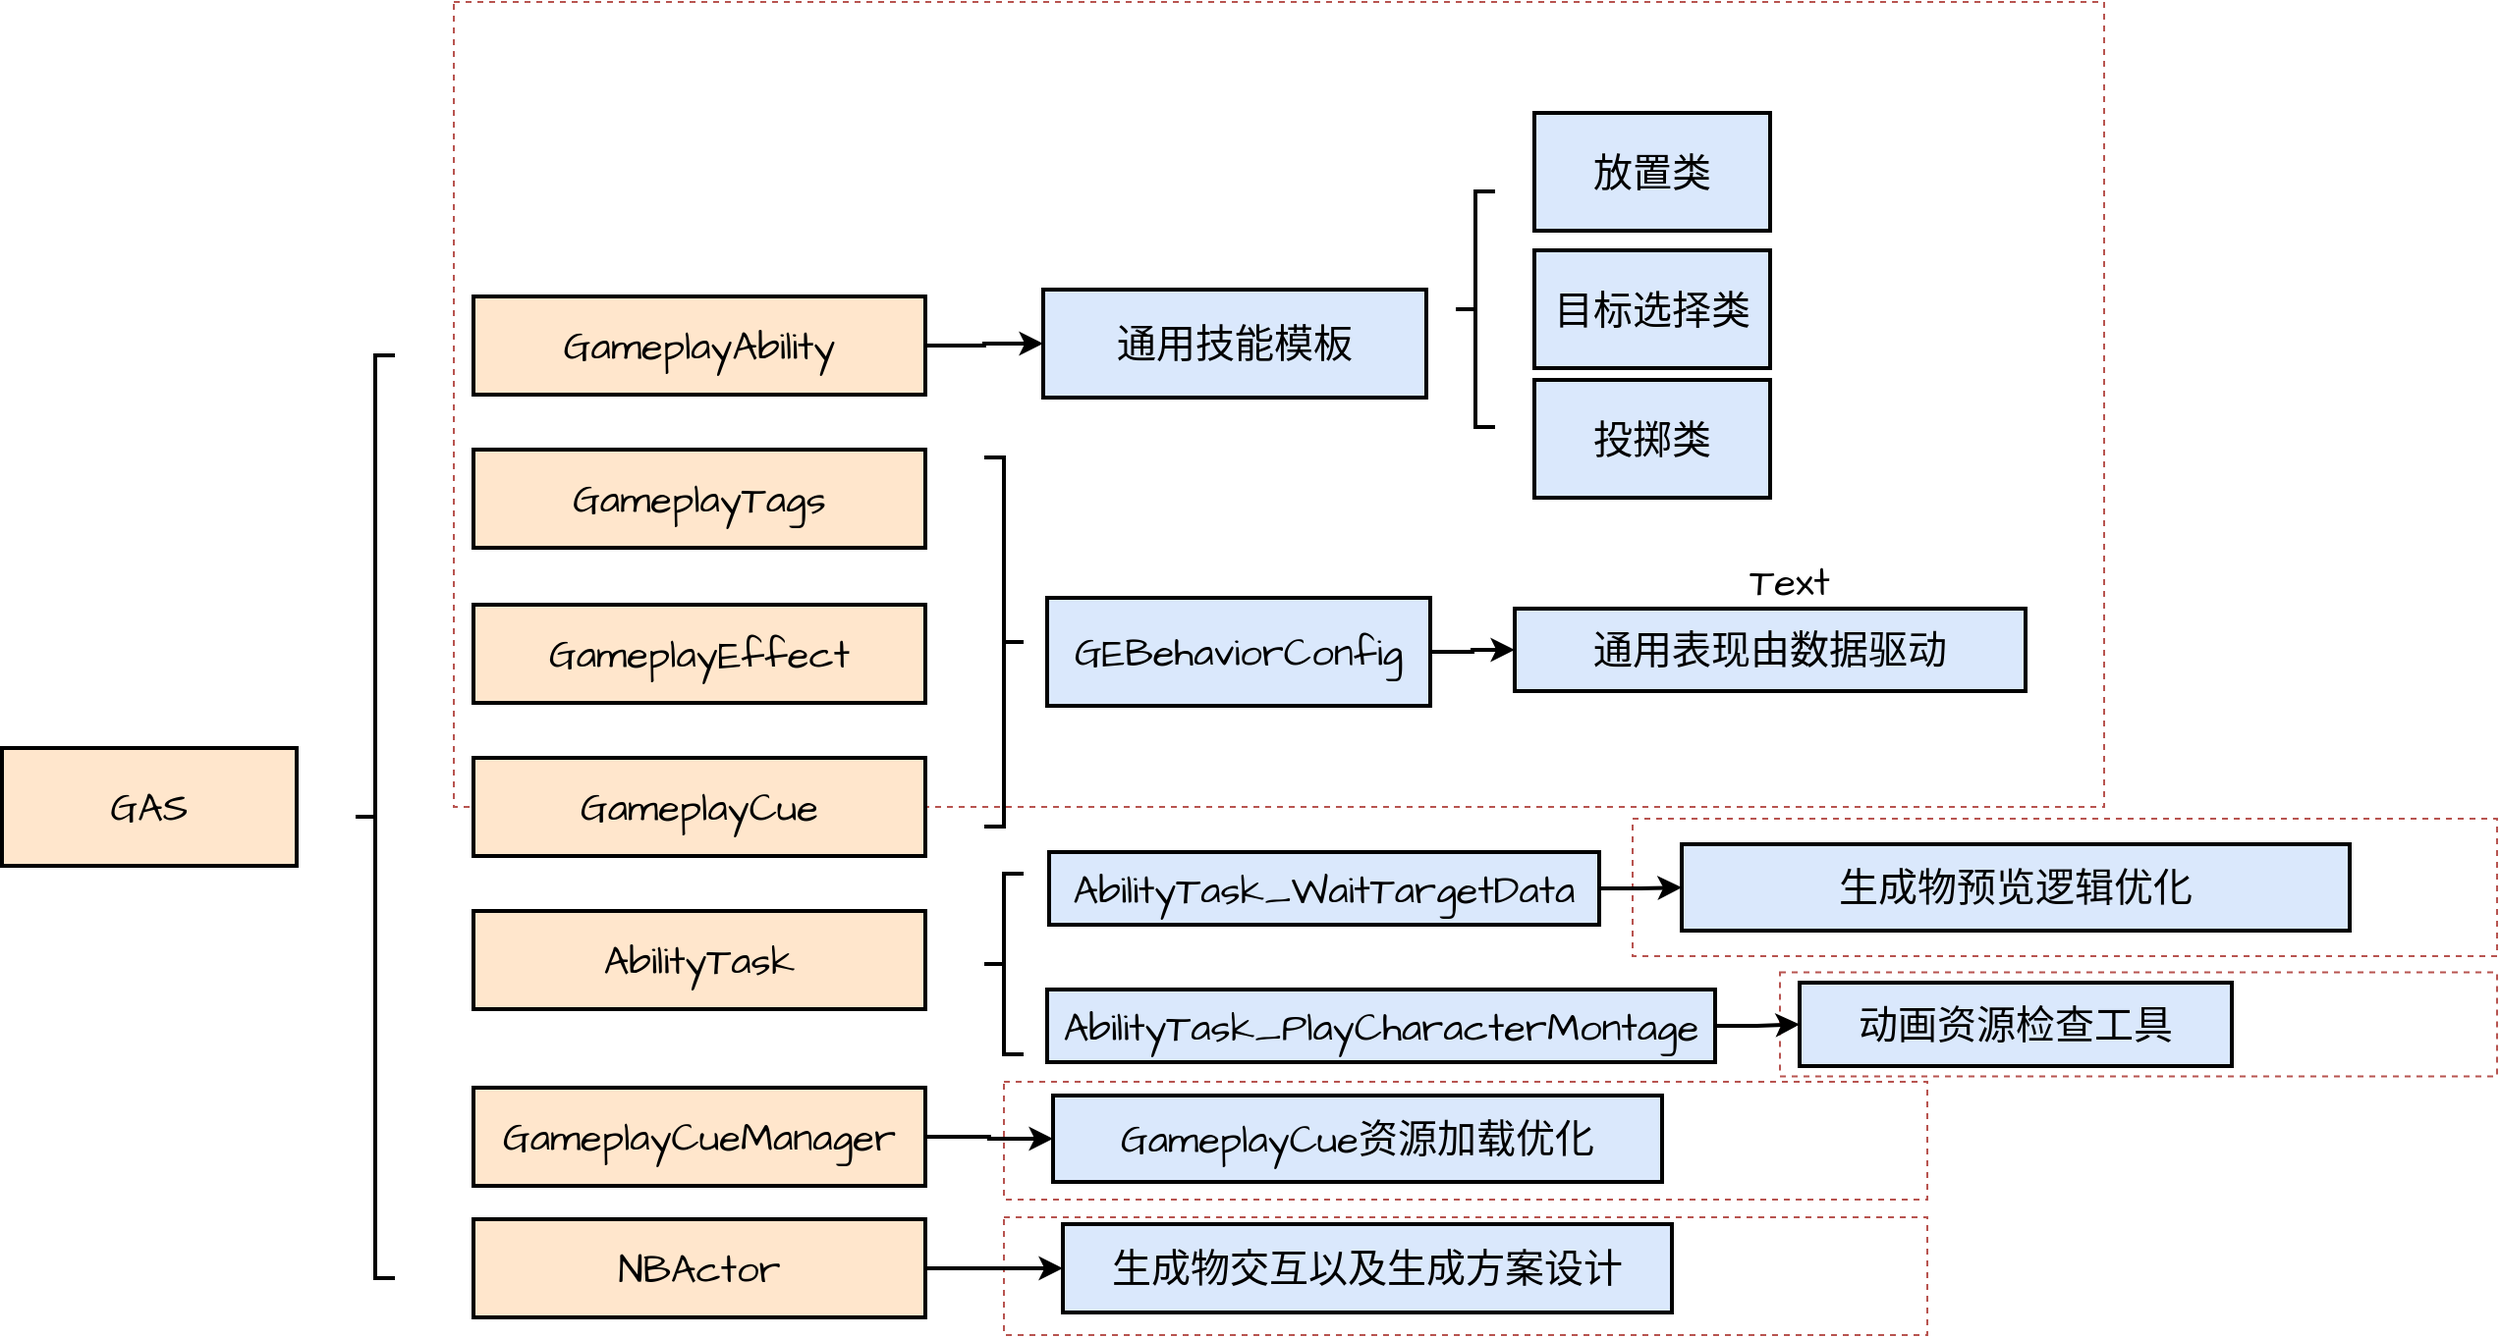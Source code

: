 <mxfile version="20.8.13" type="github">
  <diagram id="C5RBs43oDa-KdzZeNtuy" name="Page-1">
    <mxGraphModel dx="2049" dy="1011" grid="1" gridSize="10" guides="1" tooltips="1" connect="1" arrows="1" fold="1" page="1" pageScale="1" pageWidth="827" pageHeight="1169" math="0" shadow="0">
      <root>
        <mxCell id="WIyWlLk6GJQsqaUBKTNV-0" />
        <mxCell id="WIyWlLk6GJQsqaUBKTNV-1" parent="WIyWlLk6GJQsqaUBKTNV-0" />
        <mxCell id="x3PEgahTLWuq9RQQ5jx8-56" value="" style="verticalLabelPosition=bottom;verticalAlign=top;html=1;shape=mxgraph.basic.rect;fillColor2=none;strokeWidth=1;size=21;indent=5;sketch=0;hachureGap=4;jiggle=2;curveFitting=1;strokeColor=#b85450;fontFamily=Architects Daughter;fontSource=https%3A%2F%2Ffonts.googleapis.com%2Fcss%3Ffamily%3DArchitects%2BDaughter;fontSize=20;dashed=1;fillColor=#FFFFFF;" vertex="1" parent="WIyWlLk6GJQsqaUBKTNV-1">
          <mxGeometry x="925" y="644.25" width="365" height="53" as="geometry" />
        </mxCell>
        <mxCell id="x3PEgahTLWuq9RQQ5jx8-55" value="" style="verticalLabelPosition=bottom;verticalAlign=top;html=1;shape=mxgraph.basic.rect;fillColor2=none;strokeWidth=1;size=21;indent=5;sketch=0;hachureGap=4;jiggle=2;curveFitting=1;strokeColor=#b85450;fontFamily=Architects Daughter;fontSource=https%3A%2F%2Ffonts.googleapis.com%2Fcss%3Ffamily%3DArchitects%2BDaughter;fontSize=20;dashed=1;fillColor=#FFFFFF;" vertex="1" parent="WIyWlLk6GJQsqaUBKTNV-1">
          <mxGeometry x="530" y="769" width="470" height="60" as="geometry" />
        </mxCell>
        <mxCell id="x3PEgahTLWuq9RQQ5jx8-54" value="" style="verticalLabelPosition=bottom;verticalAlign=top;html=1;shape=mxgraph.basic.rect;fillColor2=none;strokeWidth=1;size=21;indent=5;sketch=0;hachureGap=4;jiggle=2;curveFitting=1;strokeColor=#b85450;fontFamily=Architects Daughter;fontSource=https%3A%2F%2Ffonts.googleapis.com%2Fcss%3Ffamily%3DArchitects%2BDaughter;fontSize=20;dashed=1;fillColor=#FFFFFF;" vertex="1" parent="WIyWlLk6GJQsqaUBKTNV-1">
          <mxGeometry x="530" y="700" width="470" height="60" as="geometry" />
        </mxCell>
        <mxCell id="x3PEgahTLWuq9RQQ5jx8-53" value="" style="verticalLabelPosition=bottom;verticalAlign=top;html=1;shape=mxgraph.basic.rect;fillColor2=none;strokeWidth=1;size=21;indent=5;sketch=0;hachureGap=4;jiggle=2;curveFitting=1;strokeColor=#b85450;fontFamily=Architects Daughter;fontSource=https%3A%2F%2Ffonts.googleapis.com%2Fcss%3Ffamily%3DArchitects%2BDaughter;fontSize=20;dashed=1;fillColor=#FFFFFF;" vertex="1" parent="WIyWlLk6GJQsqaUBKTNV-1">
          <mxGeometry x="850" y="566" width="440" height="70" as="geometry" />
        </mxCell>
        <mxCell id="x3PEgahTLWuq9RQQ5jx8-51" value="" style="verticalLabelPosition=bottom;verticalAlign=top;html=1;shape=mxgraph.basic.rect;fillColor2=none;strokeWidth=1;size=21;indent=5;sketch=0;hachureGap=4;jiggle=2;curveFitting=1;strokeColor=#b85450;fontFamily=Architects Daughter;fontSource=https%3A%2F%2Ffonts.googleapis.com%2Fcss%3Ffamily%3DArchitects%2BDaughter;fontSize=20;dashed=1;fillColor=#FFFFFF;" vertex="1" parent="WIyWlLk6GJQsqaUBKTNV-1">
          <mxGeometry x="250" y="150" width="840" height="410" as="geometry" />
        </mxCell>
        <mxCell id="x3PEgahTLWuq9RQQ5jx8-1" value="" style="shape=curlyBracket;whiteSpace=wrap;html=1;rounded=0;labelPosition=left;verticalLabelPosition=middle;align=right;verticalAlign=middle;sketch=0;hachureGap=4;jiggle=2;curveFitting=1;fontFamily=Architects Daughter;fontSource=https%3A%2F%2Ffonts.googleapis.com%2Fcss%3Ffamily%3DArchitects%2BDaughter;fontSize=20;strokeWidth=2;" vertex="1" parent="WIyWlLk6GJQsqaUBKTNV-1">
          <mxGeometry x="200" y="330" width="20" height="470" as="geometry" />
        </mxCell>
        <mxCell id="x3PEgahTLWuq9RQQ5jx8-2" value="GAS" style="whiteSpace=wrap;html=1;fontSize=20;fontFamily=Architects Daughter;align=center;rounded=0;sketch=0;hachureGap=4;jiggle=2;curveFitting=1;fontSource=https%3A%2F%2Ffonts.googleapis.com%2Fcss%3Ffamily%3DArchitects%2BDaughter;fillColor=#ffe6cc;strokeColor=#000000;strokeWidth=2;" vertex="1" parent="WIyWlLk6GJQsqaUBKTNV-1">
          <mxGeometry x="20" y="530" width="150" height="60" as="geometry" />
        </mxCell>
        <mxCell id="x3PEgahTLWuq9RQQ5jx8-14" value="" style="edgeStyle=orthogonalEdgeStyle;rounded=0;hachureGap=4;orthogonalLoop=1;jettySize=auto;html=1;fontFamily=Architects Daughter;fontSource=https%3A%2F%2Ffonts.googleapis.com%2Fcss%3Ffamily%3DArchitects%2BDaughter;fontSize=16;strokeWidth=2;" edge="1" parent="WIyWlLk6GJQsqaUBKTNV-1" source="x3PEgahTLWuq9RQQ5jx8-3" target="x3PEgahTLWuq9RQQ5jx8-13">
          <mxGeometry relative="1" as="geometry" />
        </mxCell>
        <mxCell id="x3PEgahTLWuq9RQQ5jx8-3" value="GameplayAbility" style="whiteSpace=wrap;html=1;fontSize=20;fontFamily=Architects Daughter;align=center;rounded=0;sketch=0;hachureGap=4;jiggle=2;curveFitting=1;fontSource=https%3A%2F%2Ffonts.googleapis.com%2Fcss%3Ffamily%3DArchitects%2BDaughter;fillColor=#ffe6cc;strokeColor=#000000;strokeWidth=2;" vertex="1" parent="WIyWlLk6GJQsqaUBKTNV-1">
          <mxGeometry x="260" y="300" width="230" height="50" as="geometry" />
        </mxCell>
        <mxCell id="x3PEgahTLWuq9RQQ5jx8-4" value="AbilityTask" style="whiteSpace=wrap;html=1;fontSize=20;fontFamily=Architects Daughter;align=center;rounded=0;sketch=0;hachureGap=4;jiggle=2;curveFitting=1;fontSource=https%3A%2F%2Ffonts.googleapis.com%2Fcss%3Ffamily%3DArchitects%2BDaughter;fillColor=#ffe6cc;strokeColor=#000000;strokeWidth=2;" vertex="1" parent="WIyWlLk6GJQsqaUBKTNV-1">
          <mxGeometry x="260" y="613" width="230" height="50" as="geometry" />
        </mxCell>
        <mxCell id="x3PEgahTLWuq9RQQ5jx8-6" value="GameplayTags" style="whiteSpace=wrap;html=1;fontSize=20;fontFamily=Architects Daughter;align=center;rounded=0;sketch=0;hachureGap=4;jiggle=2;curveFitting=1;fontSource=https%3A%2F%2Ffonts.googleapis.com%2Fcss%3Ffamily%3DArchitects%2BDaughter;fillColor=#ffe6cc;strokeColor=#000000;strokeWidth=2;" vertex="1" parent="WIyWlLk6GJQsqaUBKTNV-1">
          <mxGeometry x="260" y="378" width="230" height="50" as="geometry" />
        </mxCell>
        <mxCell id="x3PEgahTLWuq9RQQ5jx8-9" value="GameplayEffect" style="whiteSpace=wrap;html=1;fontSize=20;fontFamily=Architects Daughter;align=center;rounded=0;sketch=0;hachureGap=4;jiggle=2;curveFitting=1;fontSource=https%3A%2F%2Ffonts.googleapis.com%2Fcss%3Ffamily%3DArchitects%2BDaughter;fillColor=#ffe6cc;strokeColor=#000000;strokeWidth=2;" vertex="1" parent="WIyWlLk6GJQsqaUBKTNV-1">
          <mxGeometry x="260" y="457" width="230" height="50" as="geometry" />
        </mxCell>
        <mxCell id="x3PEgahTLWuq9RQQ5jx8-10" value="GameplayCue" style="whiteSpace=wrap;html=1;fontSize=20;fontFamily=Architects Daughter;align=center;rounded=0;sketch=0;hachureGap=4;jiggle=2;curveFitting=1;fontSource=https%3A%2F%2Ffonts.googleapis.com%2Fcss%3Ffamily%3DArchitects%2BDaughter;fillColor=#ffe6cc;strokeColor=#000000;strokeWidth=2;" vertex="1" parent="WIyWlLk6GJQsqaUBKTNV-1">
          <mxGeometry x="260" y="535" width="230" height="50" as="geometry" />
        </mxCell>
        <mxCell id="x3PEgahTLWuq9RQQ5jx8-49" style="edgeStyle=orthogonalEdgeStyle;rounded=0;sketch=0;hachureGap=4;jiggle=2;curveFitting=1;orthogonalLoop=1;jettySize=auto;html=1;exitX=1;exitY=0.5;exitDx=0;exitDy=0;entryX=0;entryY=0.5;entryDx=0;entryDy=0;fontFamily=Architects Daughter;fontSource=https%3A%2F%2Ffonts.googleapis.com%2Fcss%3Ffamily%3DArchitects%2BDaughter;fontSize=16;strokeWidth=2;" edge="1" parent="WIyWlLk6GJQsqaUBKTNV-1" source="x3PEgahTLWuq9RQQ5jx8-11" target="x3PEgahTLWuq9RQQ5jx8-43">
          <mxGeometry relative="1" as="geometry" />
        </mxCell>
        <mxCell id="x3PEgahTLWuq9RQQ5jx8-11" value="GameplayCueManager" style="whiteSpace=wrap;html=1;fontSize=20;fontFamily=Architects Daughter;align=center;rounded=0;sketch=0;hachureGap=4;jiggle=2;curveFitting=1;fontSource=https%3A%2F%2Ffonts.googleapis.com%2Fcss%3Ffamily%3DArchitects%2BDaughter;fillColor=#ffe6cc;strokeColor=#000000;strokeWidth=2;" vertex="1" parent="WIyWlLk6GJQsqaUBKTNV-1">
          <mxGeometry x="260" y="703" width="230" height="50" as="geometry" />
        </mxCell>
        <mxCell id="x3PEgahTLWuq9RQQ5jx8-46" style="edgeStyle=orthogonalEdgeStyle;rounded=0;sketch=0;hachureGap=4;jiggle=2;curveFitting=1;orthogonalLoop=1;jettySize=auto;html=1;exitX=1;exitY=0.5;exitDx=0;exitDy=0;entryX=0;entryY=0.5;entryDx=0;entryDy=0;fontFamily=Architects Daughter;fontSource=https%3A%2F%2Ffonts.googleapis.com%2Fcss%3Ffamily%3DArchitects%2BDaughter;fontSize=16;strokeWidth=2;" edge="1" parent="WIyWlLk6GJQsqaUBKTNV-1" source="x3PEgahTLWuq9RQQ5jx8-12" target="x3PEgahTLWuq9RQQ5jx8-45">
          <mxGeometry relative="1" as="geometry" />
        </mxCell>
        <mxCell id="x3PEgahTLWuq9RQQ5jx8-12" value="NBActor" style="whiteSpace=wrap;html=1;fontSize=20;fontFamily=Architects Daughter;align=center;rounded=0;sketch=0;hachureGap=4;jiggle=2;curveFitting=1;fontSource=https%3A%2F%2Ffonts.googleapis.com%2Fcss%3Ffamily%3DArchitects%2BDaughter;fillColor=#ffe6cc;strokeColor=#000000;strokeWidth=2;" vertex="1" parent="WIyWlLk6GJQsqaUBKTNV-1">
          <mxGeometry x="260" y="770" width="230" height="50" as="geometry" />
        </mxCell>
        <mxCell id="x3PEgahTLWuq9RQQ5jx8-13" value="通用技能模板" style="whiteSpace=wrap;html=1;fontSize=20;fontFamily=Architects Daughter;fillColor=#dae8fc;strokeColor=#000000;rounded=0;sketch=0;hachureGap=4;jiggle=2;curveFitting=1;fontSource=https%3A%2F%2Ffonts.googleapis.com%2Fcss%3Ffamily%3DArchitects%2BDaughter;strokeWidth=2;" vertex="1" parent="WIyWlLk6GJQsqaUBKTNV-1">
          <mxGeometry x="550" y="296.5" width="195" height="55" as="geometry" />
        </mxCell>
        <mxCell id="x3PEgahTLWuq9RQQ5jx8-15" value="放置类" style="whiteSpace=wrap;html=1;fontSize=20;fontFamily=Architects Daughter;fillColor=#dae8fc;strokeColor=#000000;rounded=0;sketch=0;hachureGap=4;jiggle=2;curveFitting=1;fontSource=https%3A%2F%2Ffonts.googleapis.com%2Fcss%3Ffamily%3DArchitects%2BDaughter;aspect=fixed;strokeWidth=2;" vertex="1" parent="WIyWlLk6GJQsqaUBKTNV-1">
          <mxGeometry x="800" y="206.5" width="120" height="60" as="geometry" />
        </mxCell>
        <mxCell id="x3PEgahTLWuq9RQQ5jx8-16" value="目标选择类" style="whiteSpace=wrap;html=1;fontSize=20;fontFamily=Architects Daughter;fillColor=#dae8fc;strokeColor=#000000;rounded=0;sketch=0;hachureGap=4;jiggle=2;curveFitting=1;fontSource=https%3A%2F%2Ffonts.googleapis.com%2Fcss%3Ffamily%3DArchitects%2BDaughter;aspect=fixed;strokeWidth=2;" vertex="1" parent="WIyWlLk6GJQsqaUBKTNV-1">
          <mxGeometry x="800" y="276.5" width="120" height="60" as="geometry" />
        </mxCell>
        <mxCell id="x3PEgahTLWuq9RQQ5jx8-17" value="投掷类" style="whiteSpace=wrap;html=1;fontSize=20;fontFamily=Architects Daughter;fillColor=#dae8fc;strokeColor=#000000;rounded=0;sketch=0;hachureGap=4;jiggle=2;curveFitting=1;fontSource=https%3A%2F%2Ffonts.googleapis.com%2Fcss%3Ffamily%3DArchitects%2BDaughter;strokeWidth=2;" vertex="1" parent="WIyWlLk6GJQsqaUBKTNV-1">
          <mxGeometry x="800" y="342.5" width="120" height="60" as="geometry" />
        </mxCell>
        <mxCell id="x3PEgahTLWuq9RQQ5jx8-19" value="" style="shape=curlyBracket;whiteSpace=wrap;html=1;rounded=0;labelPosition=left;verticalLabelPosition=middle;align=right;verticalAlign=middle;sketch=0;hachureGap=4;jiggle=2;curveFitting=1;strokeColor=#000000;fontFamily=Architects Daughter;fontSource=https%3A%2F%2Ffonts.googleapis.com%2Fcss%3Ffamily%3DArchitects%2BDaughter;fontSize=20;strokeWidth=2;" vertex="1" parent="WIyWlLk6GJQsqaUBKTNV-1">
          <mxGeometry x="760" y="246.5" width="20" height="120" as="geometry" />
        </mxCell>
        <mxCell id="x3PEgahTLWuq9RQQ5jx8-27" value="" style="shape=curlyBracket;whiteSpace=wrap;html=1;rounded=0;flipH=1;labelPosition=right;verticalLabelPosition=middle;align=left;verticalAlign=middle;sketch=0;hachureGap=4;jiggle=2;curveFitting=1;strokeColor=#000000;fontFamily=Architects Daughter;fontSource=https%3A%2F%2Ffonts.googleapis.com%2Fcss%3Ffamily%3DArchitects%2BDaughter;fontSize=20;strokeWidth=2;" vertex="1" parent="WIyWlLk6GJQsqaUBKTNV-1">
          <mxGeometry x="520" y="382" width="20" height="188" as="geometry" />
        </mxCell>
        <mxCell id="x3PEgahTLWuq9RQQ5jx8-32" style="edgeStyle=orthogonalEdgeStyle;rounded=0;sketch=0;hachureGap=4;jiggle=2;curveFitting=1;orthogonalLoop=1;jettySize=auto;html=1;exitX=1;exitY=0.5;exitDx=0;exitDy=0;entryX=0;entryY=0.5;entryDx=0;entryDy=0;fontFamily=Architects Daughter;fontSource=https%3A%2F%2Ffonts.googleapis.com%2Fcss%3Ffamily%3DArchitects%2BDaughter;fontSize=16;strokeWidth=2;" edge="1" parent="WIyWlLk6GJQsqaUBKTNV-1" source="x3PEgahTLWuq9RQQ5jx8-28" target="x3PEgahTLWuq9RQQ5jx8-31">
          <mxGeometry relative="1" as="geometry" />
        </mxCell>
        <mxCell id="x3PEgahTLWuq9RQQ5jx8-28" value="GEBehaviorConfig" style="whiteSpace=wrap;html=1;fontSize=20;fontFamily=Architects Daughter;fillColor=#dae8fc;strokeColor=#000000;rounded=0;sketch=0;hachureGap=4;jiggle=2;curveFitting=1;fontSource=https%3A%2F%2Ffonts.googleapis.com%2Fcss%3Ffamily%3DArchitects%2BDaughter;strokeWidth=2;" vertex="1" parent="WIyWlLk6GJQsqaUBKTNV-1">
          <mxGeometry x="552" y="453.5" width="195" height="55" as="geometry" />
        </mxCell>
        <mxCell id="x3PEgahTLWuq9RQQ5jx8-31" value="通用表现由数据驱动" style="whiteSpace=wrap;html=1;fontSize=20;fontFamily=Architects Daughter;fillColor=#dae8fc;strokeColor=#000000;rounded=0;sketch=0;hachureGap=4;jiggle=2;curveFitting=1;fontSource=https%3A%2F%2Ffonts.googleapis.com%2Fcss%3Ffamily%3DArchitects%2BDaughter;strokeWidth=2;" vertex="1" parent="WIyWlLk6GJQsqaUBKTNV-1">
          <mxGeometry x="790" y="459" width="260" height="42" as="geometry" />
        </mxCell>
        <mxCell id="x3PEgahTLWuq9RQQ5jx8-33" value="" style="shape=curlyBracket;whiteSpace=wrap;html=1;rounded=0;labelPosition=left;verticalLabelPosition=middle;align=right;verticalAlign=middle;sketch=0;hachureGap=4;jiggle=2;curveFitting=1;strokeColor=#000000;fontFamily=Architects Daughter;fontSource=https%3A%2F%2Ffonts.googleapis.com%2Fcss%3Ffamily%3DArchitects%2BDaughter;fontSize=20;strokeWidth=2;" vertex="1" parent="WIyWlLk6GJQsqaUBKTNV-1">
          <mxGeometry x="520" y="594" width="20" height="92" as="geometry" />
        </mxCell>
        <mxCell id="x3PEgahTLWuq9RQQ5jx8-37" value="" style="edgeStyle=orthogonalEdgeStyle;rounded=0;sketch=0;hachureGap=4;jiggle=2;curveFitting=1;orthogonalLoop=1;jettySize=auto;html=1;fontFamily=Architects Daughter;fontSource=https%3A%2F%2Ffonts.googleapis.com%2Fcss%3Ffamily%3DArchitects%2BDaughter;fontSize=16;strokeWidth=2;" edge="1" parent="WIyWlLk6GJQsqaUBKTNV-1" source="x3PEgahTLWuq9RQQ5jx8-34" target="x3PEgahTLWuq9RQQ5jx8-36">
          <mxGeometry relative="1" as="geometry" />
        </mxCell>
        <mxCell id="x3PEgahTLWuq9RQQ5jx8-34" value="AbilityTask_WaitTargetData" style="whiteSpace=wrap;html=1;fontSize=20;fontFamily=Architects Daughter;fillColor=#dae8fc;strokeColor=#000000;rounded=0;sketch=0;hachureGap=4;jiggle=2;curveFitting=1;fontSource=https%3A%2F%2Ffonts.googleapis.com%2Fcss%3Ffamily%3DArchitects%2BDaughter;strokeWidth=2;" vertex="1" parent="WIyWlLk6GJQsqaUBKTNV-1">
          <mxGeometry x="553" y="583" width="280" height="37" as="geometry" />
        </mxCell>
        <mxCell id="x3PEgahTLWuq9RQQ5jx8-39" style="edgeStyle=orthogonalEdgeStyle;rounded=0;sketch=0;hachureGap=4;jiggle=2;curveFitting=1;orthogonalLoop=1;jettySize=auto;html=1;exitX=1;exitY=0.5;exitDx=0;exitDy=0;fontFamily=Architects Daughter;fontSource=https%3A%2F%2Ffonts.googleapis.com%2Fcss%3Ffamily%3DArchitects%2BDaughter;fontSize=16;strokeWidth=2;" edge="1" parent="WIyWlLk6GJQsqaUBKTNV-1" source="x3PEgahTLWuq9RQQ5jx8-35" target="x3PEgahTLWuq9RQQ5jx8-38">
          <mxGeometry relative="1" as="geometry" />
        </mxCell>
        <mxCell id="x3PEgahTLWuq9RQQ5jx8-35" value="AbilityTask_PlayCharacterMontage" style="whiteSpace=wrap;html=1;fontSize=20;fontFamily=Architects Daughter;fillColor=#dae8fc;strokeColor=#000000;rounded=0;sketch=0;hachureGap=4;jiggle=2;curveFitting=1;fontSource=https%3A%2F%2Ffonts.googleapis.com%2Fcss%3Ffamily%3DArchitects%2BDaughter;strokeWidth=2;" vertex="1" parent="WIyWlLk6GJQsqaUBKTNV-1">
          <mxGeometry x="552" y="653" width="340" height="37" as="geometry" />
        </mxCell>
        <mxCell id="x3PEgahTLWuq9RQQ5jx8-36" value="生成物预览逻辑优化" style="whiteSpace=wrap;html=1;fontSize=20;fontFamily=Architects Daughter;fillColor=#dae8fc;strokeColor=#000000;rounded=0;sketch=0;hachureGap=4;jiggle=2;curveFitting=1;fontSource=https%3A%2F%2Ffonts.googleapis.com%2Fcss%3Ffamily%3DArchitects%2BDaughter;strokeWidth=2;" vertex="1" parent="WIyWlLk6GJQsqaUBKTNV-1">
          <mxGeometry x="875" y="579" width="340" height="44" as="geometry" />
        </mxCell>
        <mxCell id="x3PEgahTLWuq9RQQ5jx8-38" value="动画资源检查工具" style="whiteSpace=wrap;html=1;fontSize=20;fontFamily=Architects Daughter;fillColor=#dae8fc;strokeColor=#000000;rounded=0;sketch=0;hachureGap=4;jiggle=2;curveFitting=1;fontSource=https%3A%2F%2Ffonts.googleapis.com%2Fcss%3Ffamily%3DArchitects%2BDaughter;strokeWidth=2;" vertex="1" parent="WIyWlLk6GJQsqaUBKTNV-1">
          <mxGeometry x="935" y="649.5" width="220" height="42.5" as="geometry" />
        </mxCell>
        <mxCell id="x3PEgahTLWuq9RQQ5jx8-43" value="GameplayCue资源加载优化" style="whiteSpace=wrap;html=1;fontSize=20;fontFamily=Architects Daughter;fillColor=#dae8fc;strokeColor=#000000;rounded=0;sketch=0;hachureGap=4;jiggle=2;curveFitting=1;fontSource=https%3A%2F%2Ffonts.googleapis.com%2Fcss%3Ffamily%3DArchitects%2BDaughter;strokeWidth=2;" vertex="1" parent="WIyWlLk6GJQsqaUBKTNV-1">
          <mxGeometry x="555" y="707" width="310" height="44" as="geometry" />
        </mxCell>
        <mxCell id="x3PEgahTLWuq9RQQ5jx8-45" value="生成物交互以及生成方案设计" style="whiteSpace=wrap;html=1;fontSize=20;fontFamily=Architects Daughter;fillColor=#dae8fc;strokeColor=#000000;rounded=0;sketch=0;hachureGap=4;jiggle=2;curveFitting=1;fontSource=https%3A%2F%2Ffonts.googleapis.com%2Fcss%3Ffamily%3DArchitects%2BDaughter;strokeWidth=2;" vertex="1" parent="WIyWlLk6GJQsqaUBKTNV-1">
          <mxGeometry x="560" y="772.5" width="310" height="45" as="geometry" />
        </mxCell>
        <mxCell id="x3PEgahTLWuq9RQQ5jx8-52" value="Text" style="text;strokeColor=none;align=center;fillColor=none;html=1;verticalAlign=middle;whiteSpace=wrap;rounded=0;fontSize=20;fontFamily=Architects Daughter;" vertex="1" parent="WIyWlLk6GJQsqaUBKTNV-1">
          <mxGeometry x="900" y="430" width="60" height="30" as="geometry" />
        </mxCell>
      </root>
    </mxGraphModel>
  </diagram>
</mxfile>
